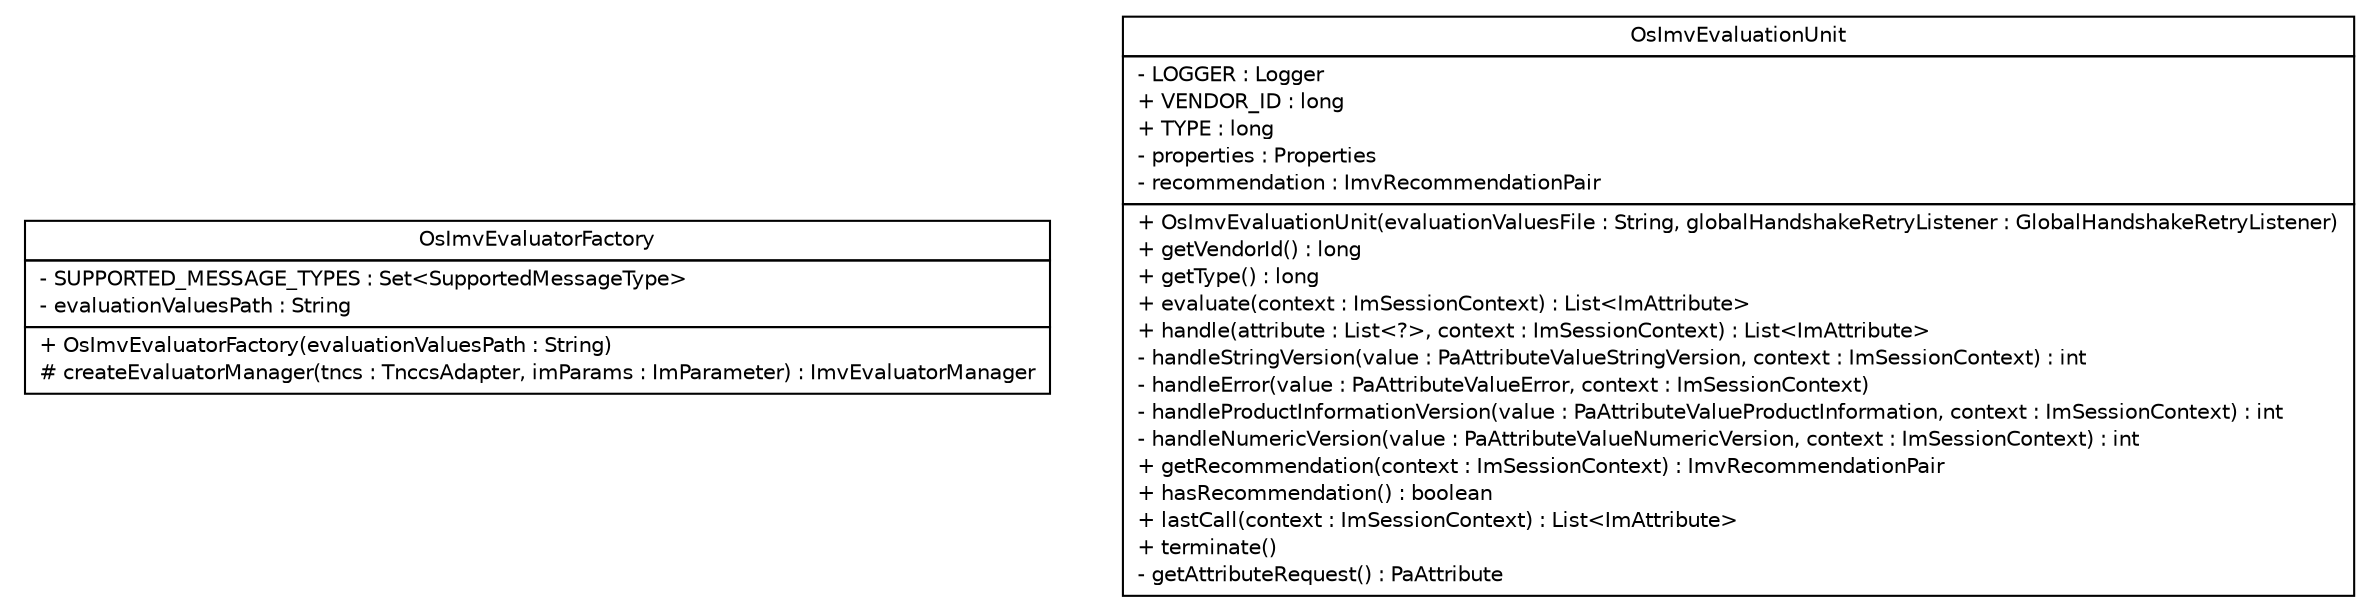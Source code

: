 #!/usr/local/bin/dot
#
# Class diagram 
# Generated by UMLGraph version R5_6 (http://www.umlgraph.org/)
#

digraph G {
	edge [fontname="Helvetica",fontsize=10,labelfontname="Helvetica",labelfontsize=10];
	node [fontname="Helvetica",fontsize=10,shape=plaintext];
	nodesep=0.25;
	ranksep=0.5;
	// de.hsbremen.tc.tnc.im.evaluate.example.os.OsImvEvaluatorFactory
	c20 [label=<<table title="de.hsbremen.tc.tnc.im.evaluate.example.os.OsImvEvaluatorFactory" border="0" cellborder="1" cellspacing="0" cellpadding="2" port="p" href="./OsImvEvaluatorFactory.html">
		<tr><td><table border="0" cellspacing="0" cellpadding="1">
<tr><td align="center" balign="center"> OsImvEvaluatorFactory </td></tr>
		</table></td></tr>
		<tr><td><table border="0" cellspacing="0" cellpadding="1">
<tr><td align="left" balign="left"> - SUPPORTED_MESSAGE_TYPES : Set&lt;SupportedMessageType&gt; </td></tr>
<tr><td align="left" balign="left"> - evaluationValuesPath : String </td></tr>
		</table></td></tr>
		<tr><td><table border="0" cellspacing="0" cellpadding="1">
<tr><td align="left" balign="left"> + OsImvEvaluatorFactory(evaluationValuesPath : String) </td></tr>
<tr><td align="left" balign="left"> # createEvaluatorManager(tncs : TnccsAdapter, imParams : ImParameter) : ImvEvaluatorManager </td></tr>
		</table></td></tr>
		</table>>, URL="./OsImvEvaluatorFactory.html", fontname="Helvetica", fontcolor="black", fontsize=10.0];
	// de.hsbremen.tc.tnc.im.evaluate.example.os.OsImvEvaluationUnit
	c21 [label=<<table title="de.hsbremen.tc.tnc.im.evaluate.example.os.OsImvEvaluationUnit" border="0" cellborder="1" cellspacing="0" cellpadding="2" port="p" href="./OsImvEvaluationUnit.html">
		<tr><td><table border="0" cellspacing="0" cellpadding="1">
<tr><td align="center" balign="center"> OsImvEvaluationUnit </td></tr>
		</table></td></tr>
		<tr><td><table border="0" cellspacing="0" cellpadding="1">
<tr><td align="left" balign="left"> - LOGGER : Logger </td></tr>
<tr><td align="left" balign="left"> + VENDOR_ID : long </td></tr>
<tr><td align="left" balign="left"> + TYPE : long </td></tr>
<tr><td align="left" balign="left"> - properties : Properties </td></tr>
<tr><td align="left" balign="left"> - recommendation : ImvRecommendationPair </td></tr>
		</table></td></tr>
		<tr><td><table border="0" cellspacing="0" cellpadding="1">
<tr><td align="left" balign="left"> + OsImvEvaluationUnit(evaluationValuesFile : String, globalHandshakeRetryListener : GlobalHandshakeRetryListener) </td></tr>
<tr><td align="left" balign="left"> + getVendorId() : long </td></tr>
<tr><td align="left" balign="left"> + getType() : long </td></tr>
<tr><td align="left" balign="left"> + evaluate(context : ImSessionContext) : List&lt;ImAttribute&gt; </td></tr>
<tr><td align="left" balign="left"> + handle(attribute : List&lt;?&gt;, context : ImSessionContext) : List&lt;ImAttribute&gt; </td></tr>
<tr><td align="left" balign="left"> - handleStringVersion(value : PaAttributeValueStringVersion, context : ImSessionContext) : int </td></tr>
<tr><td align="left" balign="left"> - handleError(value : PaAttributeValueError, context : ImSessionContext) </td></tr>
<tr><td align="left" balign="left"> - handleProductInformationVersion(value : PaAttributeValueProductInformation, context : ImSessionContext) : int </td></tr>
<tr><td align="left" balign="left"> - handleNumericVersion(value : PaAttributeValueNumericVersion, context : ImSessionContext) : int </td></tr>
<tr><td align="left" balign="left"> + getRecommendation(context : ImSessionContext) : ImvRecommendationPair </td></tr>
<tr><td align="left" balign="left"> + hasRecommendation() : boolean </td></tr>
<tr><td align="left" balign="left"> + lastCall(context : ImSessionContext) : List&lt;ImAttribute&gt; </td></tr>
<tr><td align="left" balign="left"> + terminate() </td></tr>
<tr><td align="left" balign="left"> - getAttributeRequest() : PaAttribute </td></tr>
		</table></td></tr>
		</table>>, URL="./OsImvEvaluationUnit.html", fontname="Helvetica", fontcolor="black", fontsize=10.0];
}

